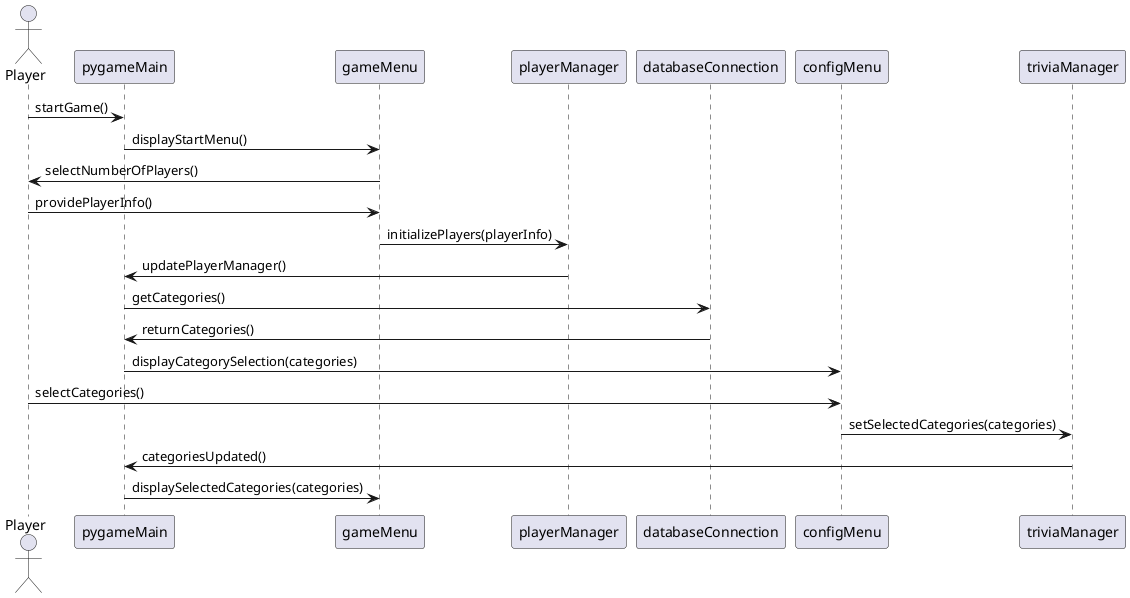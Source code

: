 ' Use Case 1: Initialize Game Setup with Player Information and Category Selection

@startuml
actor Player
participant pygameMain
participant gameMenu
participant playerManager
participant databaseConnection
participant configMenu
participant triviaManager

Player -> pygameMain: startGame()
pygameMain -> gameMenu: displayStartMenu()
gameMenu -> Player: selectNumberOfPlayers()
Player -> gameMenu: providePlayerInfo()
gameMenu -> playerManager: initializePlayers(playerInfo)
playerManager -> pygameMain: updatePlayerManager()
pygameMain -> databaseConnection: getCategories()
databaseConnection -> pygameMain: returnCategories()
pygameMain -> configMenu: displayCategorySelection(categories)
Player -> configMenu: selectCategories()
configMenu -> triviaManager: setSelectedCategories(categories)
triviaManager -> pygameMain: categoriesUpdated()
pygameMain -> gameMenu: displaySelectedCategories(categories)
@enduml
